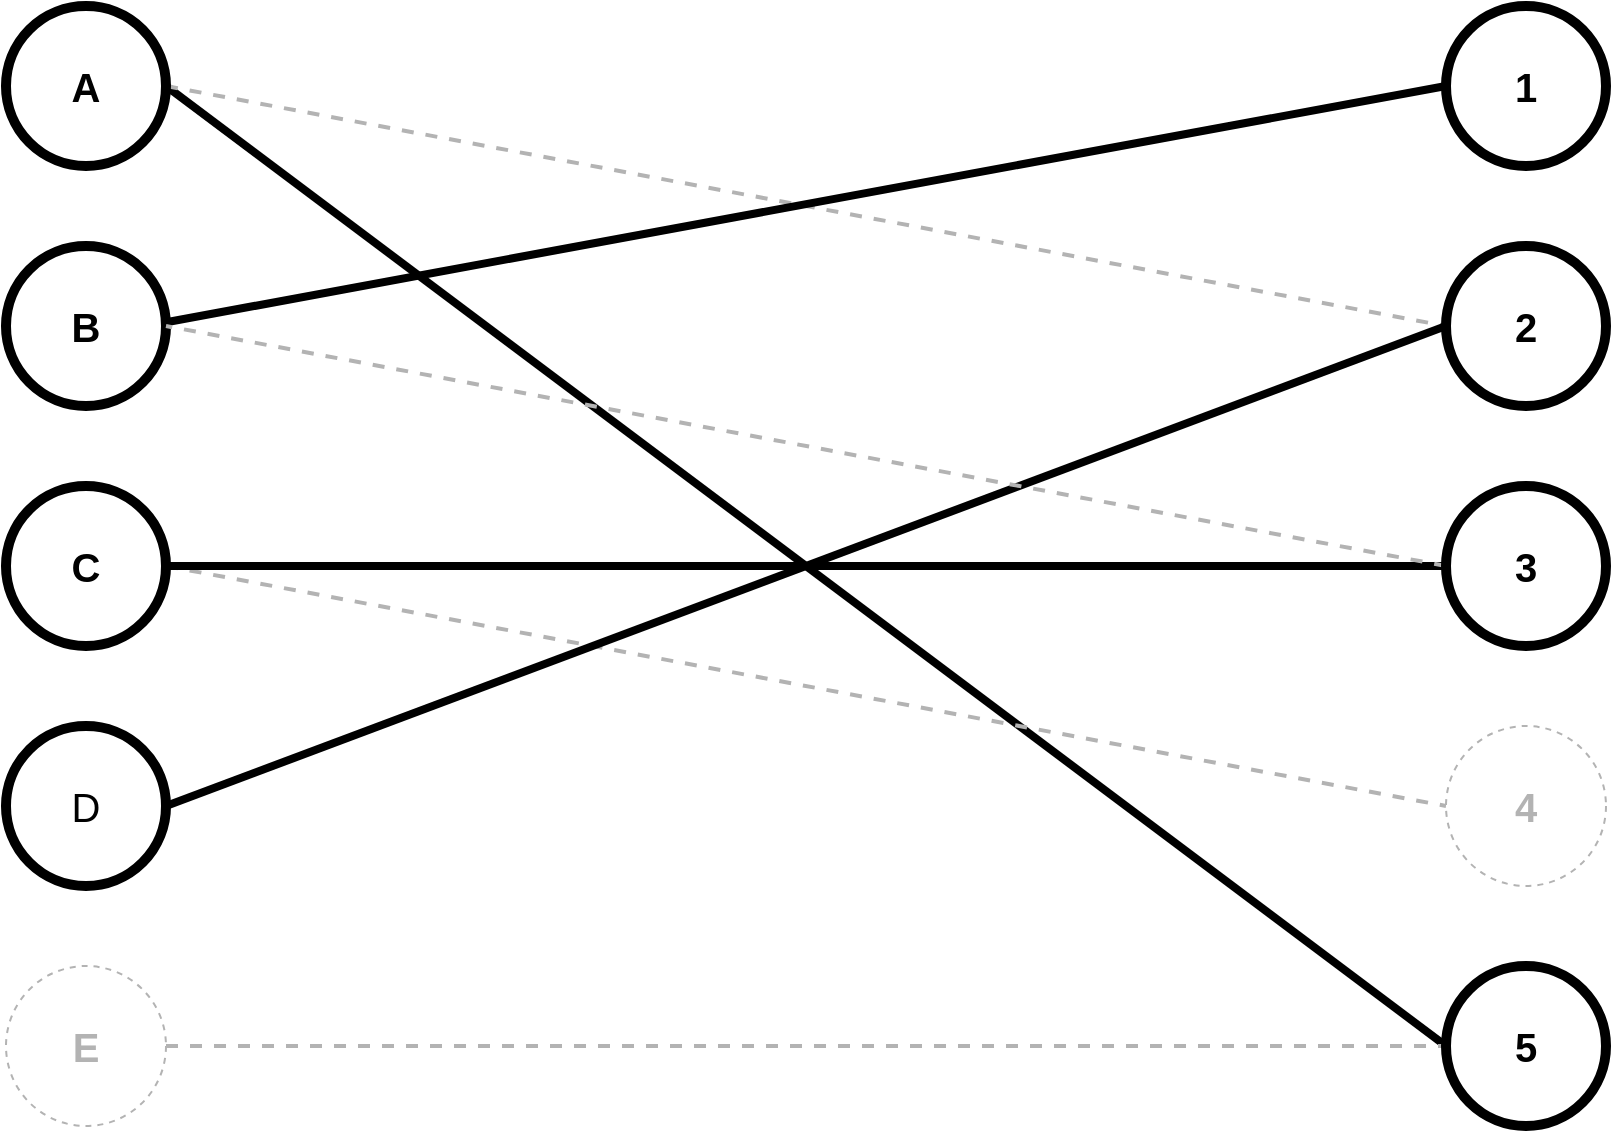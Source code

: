<mxfile>
    <diagram id="gQp2EYxkAOvd6eowSpIv" name="第 1 页">
        <mxGraphModel dx="935" dy="718" grid="1" gridSize="10" guides="1" tooltips="1" connect="1" arrows="1" fold="1" page="1" pageScale="1" pageWidth="1169" pageHeight="827" math="0" shadow="0">
            <root>
                <mxCell id="0"/>
                <mxCell id="1" parent="0"/>
                <mxCell id="19" style="edgeStyle=none;orthogonalLoop=1;jettySize=auto;html=1;exitX=1;exitY=0.5;exitDx=0;exitDy=0;entryX=0;entryY=0.5;entryDx=0;entryDy=0;endArrow=none;endFill=0;strokeWidth=4;" parent="1" source="2" target="11" edge="1">
                    <mxGeometry relative="1" as="geometry"/>
                </mxCell>
                <mxCell id="20" style="orthogonalLoop=1;jettySize=auto;html=1;exitX=1;exitY=0.5;exitDx=0;exitDy=0;entryX=0;entryY=0.5;entryDx=0;entryDy=0;strokeWidth=2;endArrow=none;endFill=0;jumpStyle=none;dashed=1;strokeColor=#B3B3B3;" edge="1" parent="1" source="2" target="8">
                    <mxGeometry relative="1" as="geometry"/>
                </mxCell>
                <mxCell id="2" value="&lt;font style=&quot;font-size: 20px&quot;&gt;&lt;b&gt;A&lt;/b&gt;&lt;/font&gt;" style="ellipse;whiteSpace=wrap;html=1;labelBorderColor=none;strokeWidth=5;" parent="1" vertex="1">
                    <mxGeometry x="200" y="160" width="80" height="80" as="geometry"/>
                </mxCell>
                <mxCell id="13" style="edgeStyle=none;orthogonalLoop=1;jettySize=auto;html=1;entryX=0;entryY=0.5;entryDx=0;entryDy=0;endArrow=none;endFill=0;strokeWidth=4;" parent="1" target="7" edge="1">
                    <mxGeometry relative="1" as="geometry">
                        <mxPoint x="270" y="320" as="sourcePoint"/>
                    </mxGeometry>
                </mxCell>
                <mxCell id="3" value="&lt;font style=&quot;font-size: 20px&quot;&gt;&lt;b&gt;B&lt;/b&gt;&lt;/font&gt;" style="ellipse;whiteSpace=wrap;html=1;strokeWidth=5;" parent="1" vertex="1">
                    <mxGeometry x="200" y="280" width="80" height="80" as="geometry"/>
                </mxCell>
                <mxCell id="15" style="edgeStyle=none;orthogonalLoop=1;jettySize=auto;html=1;exitX=1;exitY=0.5;exitDx=0;exitDy=0;entryX=0;entryY=0.5;entryDx=0;entryDy=0;endArrow=none;endFill=0;strokeWidth=2;dashed=1;strokeColor=#B3B3B3;" parent="1" source="4" target="10" edge="1">
                    <mxGeometry relative="1" as="geometry"/>
                </mxCell>
                <mxCell id="16" style="edgeStyle=none;orthogonalLoop=1;jettySize=auto;html=1;exitX=1;exitY=0.5;exitDx=0;exitDy=0;entryX=0;entryY=0.5;entryDx=0;entryDy=0;endArrow=none;endFill=0;strokeWidth=4;" parent="1" source="4" target="9" edge="1">
                    <mxGeometry relative="1" as="geometry"/>
                </mxCell>
                <mxCell id="4" value="&lt;font style=&quot;font-size: 20px&quot;&gt;&lt;b&gt;C&lt;/b&gt;&lt;/font&gt;" style="ellipse;whiteSpace=wrap;html=1;strokeWidth=5;" parent="1" vertex="1">
                    <mxGeometry x="200" y="400" width="80" height="80" as="geometry"/>
                </mxCell>
                <mxCell id="17" style="edgeStyle=none;orthogonalLoop=1;jettySize=auto;html=1;exitX=1;exitY=0.5;exitDx=0;exitDy=0;entryX=0;entryY=0.5;entryDx=0;entryDy=0;endArrow=none;endFill=0;strokeWidth=4;" parent="1" source="5" target="8" edge="1">
                    <mxGeometry relative="1" as="geometry"/>
                </mxCell>
                <mxCell id="5" value="&lt;font style=&quot;font-size: 20px&quot;&gt;D&lt;/font&gt;" style="ellipse;whiteSpace=wrap;html=1;strokeWidth=5;" parent="1" vertex="1">
                    <mxGeometry x="200" y="520" width="80" height="80" as="geometry"/>
                </mxCell>
                <mxCell id="18" style="edgeStyle=none;orthogonalLoop=1;jettySize=auto;html=1;exitX=1;exitY=0.5;exitDx=0;exitDy=0;entryX=0;entryY=0.5;entryDx=0;entryDy=0;endArrow=none;endFill=0;strokeWidth=2;dashed=1;strokeColor=#B3B3B3;" parent="1" source="6" target="11" edge="1">
                    <mxGeometry relative="1" as="geometry"/>
                </mxCell>
                <mxCell id="6" value="&lt;font style=&quot;font-size: 20px&quot;&gt;&lt;b&gt;E&lt;/b&gt;&lt;/font&gt;" style="ellipse;whiteSpace=wrap;html=1;strokeWidth=1;dashed=1;strokeColor=#B3B3B3;fontColor=#B3B3B3;" parent="1" vertex="1">
                    <mxGeometry x="200" y="640" width="80" height="80" as="geometry"/>
                </mxCell>
                <mxCell id="7" value="&lt;font style=&quot;font-size: 20px&quot;&gt;&lt;b&gt;1&lt;/b&gt;&lt;/font&gt;" style="ellipse;whiteSpace=wrap;html=1;strokeWidth=5;" parent="1" vertex="1">
                    <mxGeometry x="920" y="160" width="80" height="80" as="geometry"/>
                </mxCell>
                <mxCell id="8" value="&lt;font style=&quot;font-size: 20px&quot;&gt;&lt;b&gt;2&lt;/b&gt;&lt;/font&gt;" style="ellipse;whiteSpace=wrap;html=1;strokeWidth=5;gradientColor=#ffffff;" parent="1" vertex="1">
                    <mxGeometry x="920" y="280" width="80" height="80" as="geometry"/>
                </mxCell>
                <mxCell id="14" style="edgeStyle=none;orthogonalLoop=1;jettySize=auto;html=1;exitX=0;exitY=0.5;exitDx=0;exitDy=0;entryX=1;entryY=0.5;entryDx=0;entryDy=0;endArrow=none;endFill=0;strokeWidth=2;dashed=1;strokeColor=#B3B3B3;" parent="1" source="9" target="3" edge="1">
                    <mxGeometry relative="1" as="geometry"/>
                </mxCell>
                <mxCell id="9" value="&lt;font style=&quot;font-size: 20px&quot;&gt;&lt;b&gt;3&lt;/b&gt;&lt;/font&gt;" style="ellipse;whiteSpace=wrap;html=1;strokeWidth=5;" parent="1" vertex="1">
                    <mxGeometry x="920" y="400" width="80" height="80" as="geometry"/>
                </mxCell>
                <mxCell id="10" value="&lt;font style=&quot;font-size: 20px&quot;&gt;&lt;b&gt;4&lt;/b&gt;&lt;/font&gt;" style="ellipse;whiteSpace=wrap;html=1;dashed=1;fontColor=#B3B3B3;strokeColor=#B3B3B3;" parent="1" vertex="1">
                    <mxGeometry x="920" y="520" width="80" height="80" as="geometry"/>
                </mxCell>
                <mxCell id="11" value="&lt;font style=&quot;font-size: 20px&quot;&gt;&lt;b&gt;5&lt;/b&gt;&lt;/font&gt;" style="ellipse;whiteSpace=wrap;html=1;strokeWidth=5;" parent="1" vertex="1">
                    <mxGeometry x="920" y="640" width="80" height="80" as="geometry"/>
                </mxCell>
            </root>
        </mxGraphModel>
    </diagram>
</mxfile>